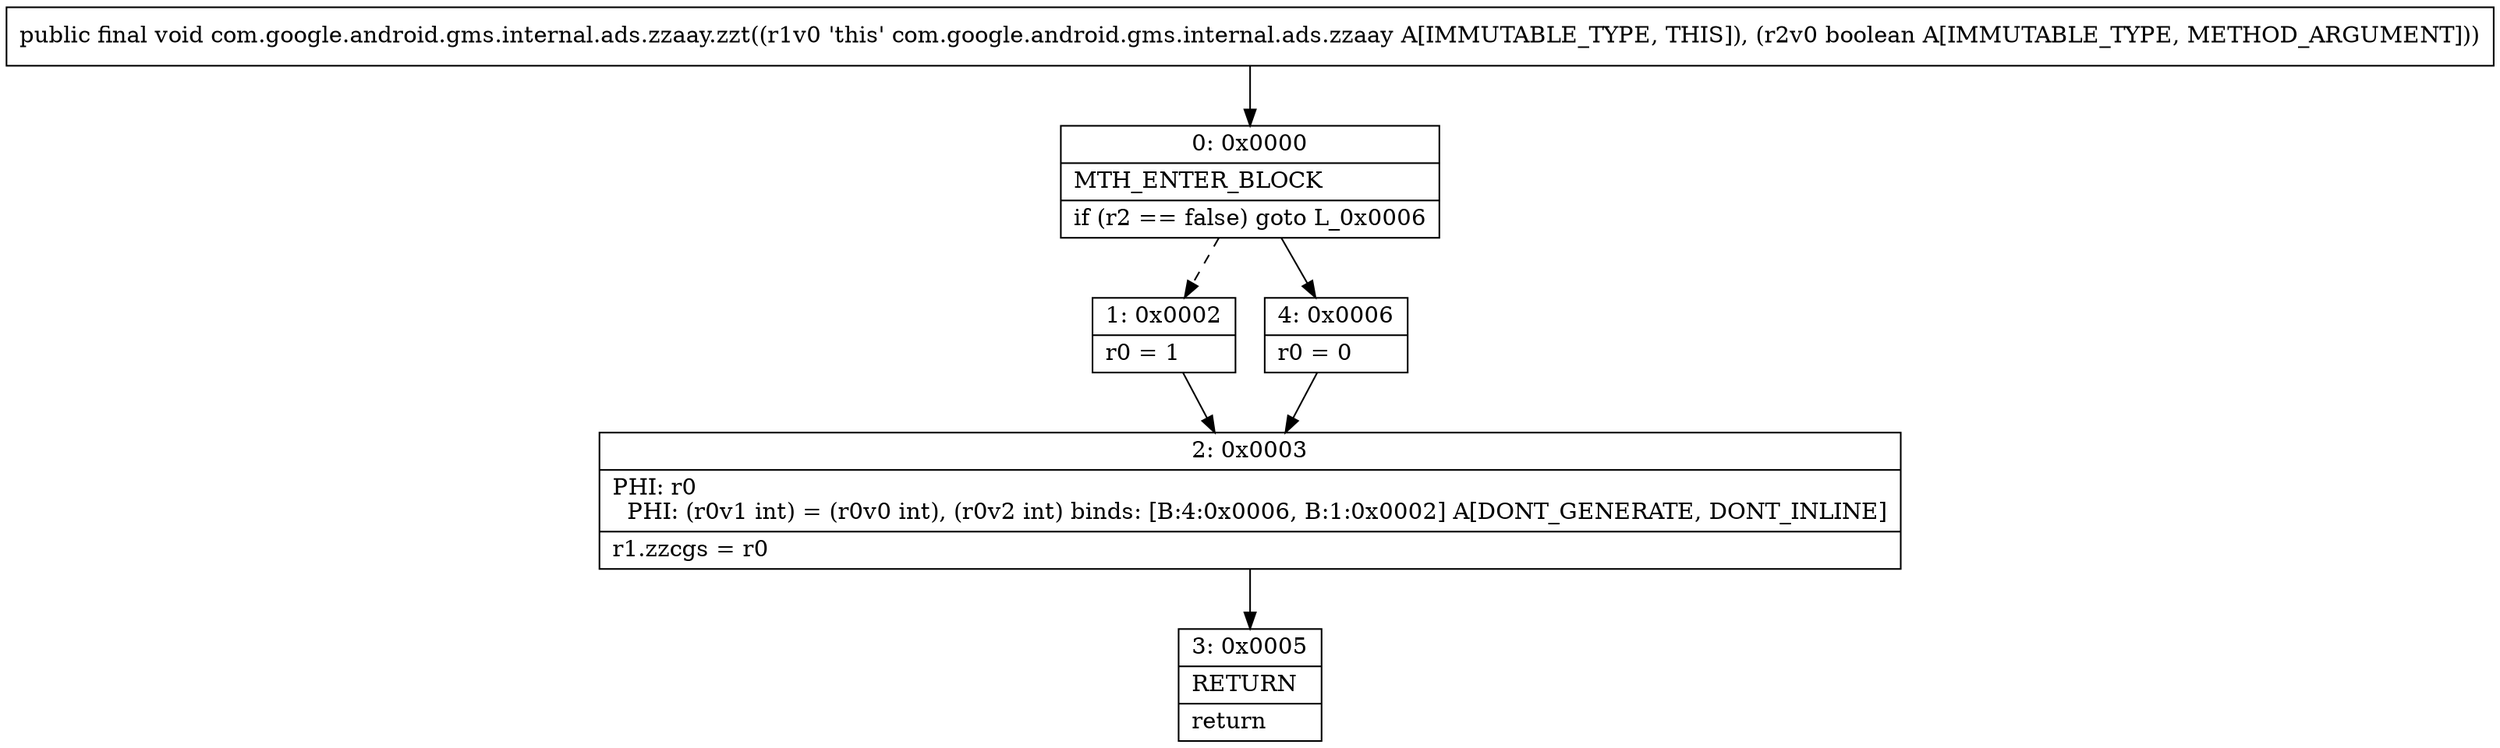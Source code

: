 digraph "CFG forcom.google.android.gms.internal.ads.zzaay.zzt(Z)V" {
Node_0 [shape=record,label="{0\:\ 0x0000|MTH_ENTER_BLOCK\l|if (r2 == false) goto L_0x0006\l}"];
Node_1 [shape=record,label="{1\:\ 0x0002|r0 = 1\l}"];
Node_2 [shape=record,label="{2\:\ 0x0003|PHI: r0 \l  PHI: (r0v1 int) = (r0v0 int), (r0v2 int) binds: [B:4:0x0006, B:1:0x0002] A[DONT_GENERATE, DONT_INLINE]\l|r1.zzcgs = r0\l}"];
Node_3 [shape=record,label="{3\:\ 0x0005|RETURN\l|return\l}"];
Node_4 [shape=record,label="{4\:\ 0x0006|r0 = 0\l}"];
MethodNode[shape=record,label="{public final void com.google.android.gms.internal.ads.zzaay.zzt((r1v0 'this' com.google.android.gms.internal.ads.zzaay A[IMMUTABLE_TYPE, THIS]), (r2v0 boolean A[IMMUTABLE_TYPE, METHOD_ARGUMENT])) }"];
MethodNode -> Node_0;
Node_0 -> Node_1[style=dashed];
Node_0 -> Node_4;
Node_1 -> Node_2;
Node_2 -> Node_3;
Node_4 -> Node_2;
}


